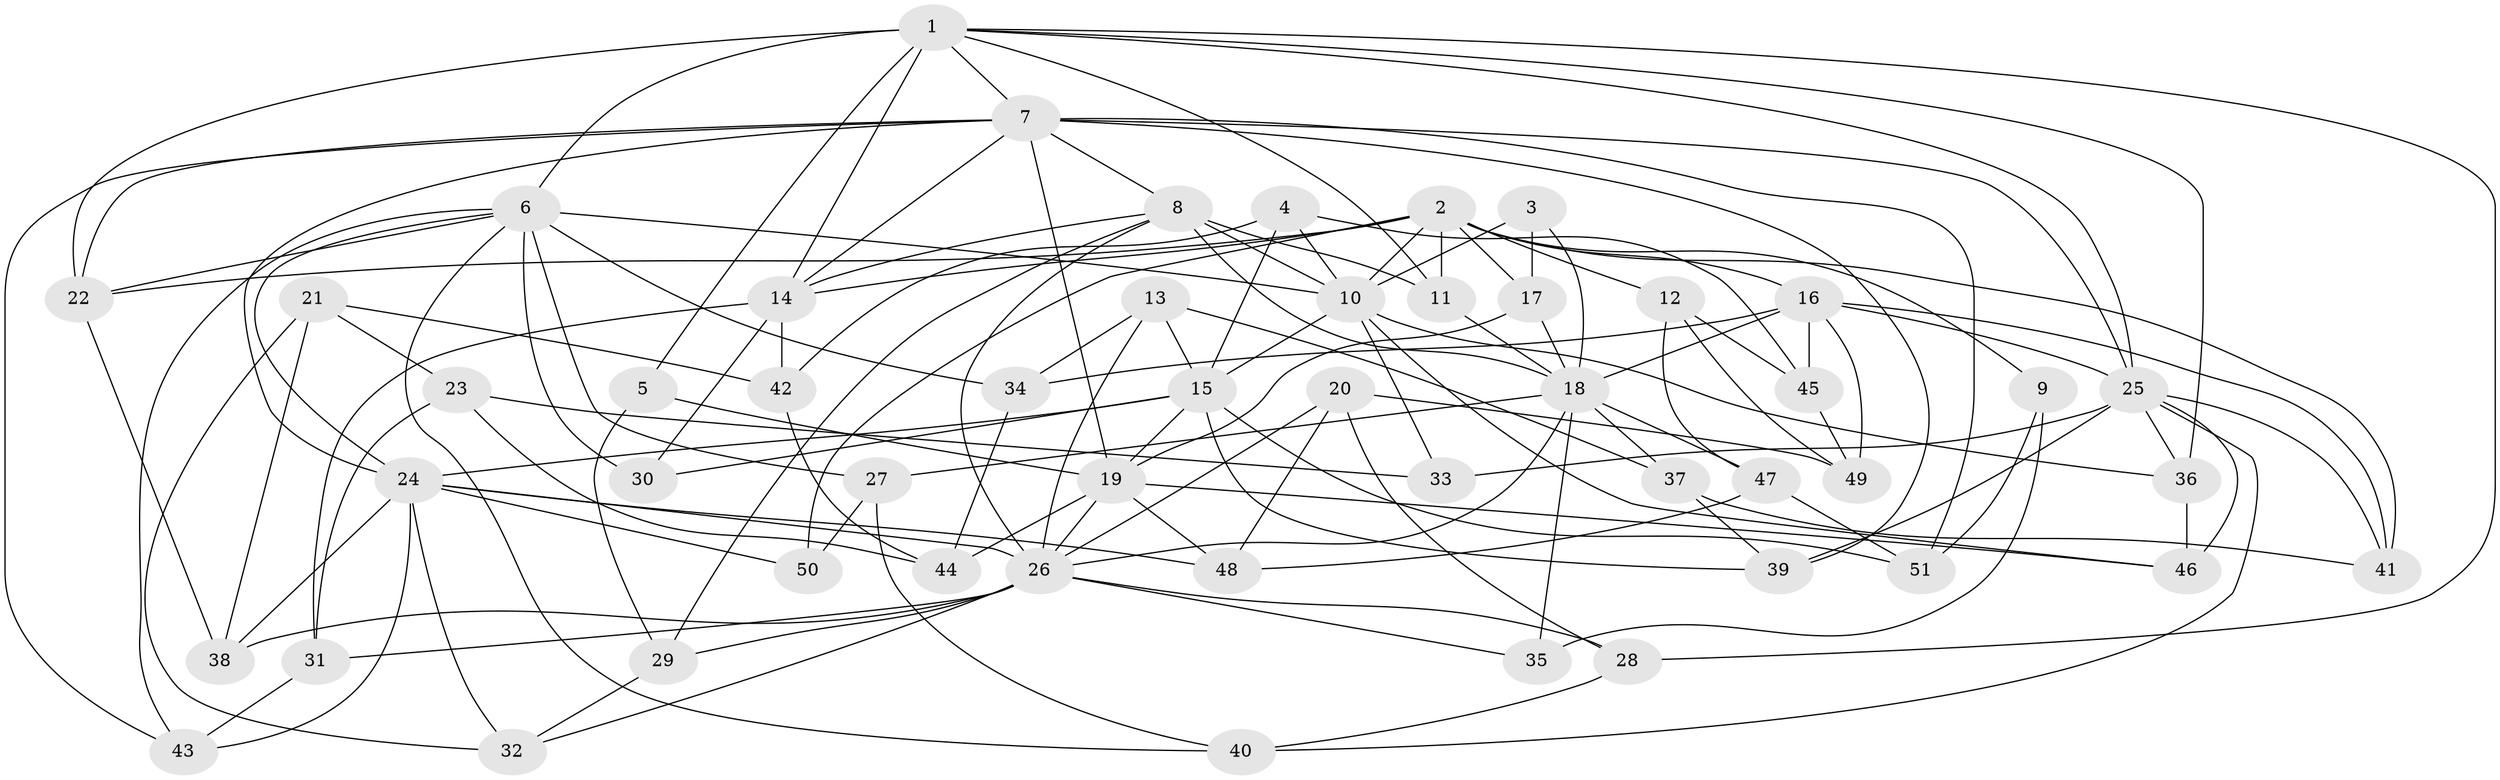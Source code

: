 // original degree distribution, {4: 1.0}
// Generated by graph-tools (version 1.1) at 2025/38/03/09/25 02:38:14]
// undirected, 51 vertices, 133 edges
graph export_dot {
graph [start="1"]
  node [color=gray90,style=filled];
  1;
  2;
  3;
  4;
  5;
  6;
  7;
  8;
  9;
  10;
  11;
  12;
  13;
  14;
  15;
  16;
  17;
  18;
  19;
  20;
  21;
  22;
  23;
  24;
  25;
  26;
  27;
  28;
  29;
  30;
  31;
  32;
  33;
  34;
  35;
  36;
  37;
  38;
  39;
  40;
  41;
  42;
  43;
  44;
  45;
  46;
  47;
  48;
  49;
  50;
  51;
  1 -- 5 [weight=1.0];
  1 -- 6 [weight=2.0];
  1 -- 7 [weight=1.0];
  1 -- 11 [weight=1.0];
  1 -- 14 [weight=1.0];
  1 -- 22 [weight=1.0];
  1 -- 25 [weight=1.0];
  1 -- 28 [weight=1.0];
  1 -- 36 [weight=1.0];
  2 -- 9 [weight=2.0];
  2 -- 10 [weight=2.0];
  2 -- 11 [weight=1.0];
  2 -- 12 [weight=1.0];
  2 -- 14 [weight=1.0];
  2 -- 16 [weight=1.0];
  2 -- 17 [weight=1.0];
  2 -- 22 [weight=1.0];
  2 -- 41 [weight=1.0];
  2 -- 50 [weight=1.0];
  3 -- 10 [weight=2.0];
  3 -- 17 [weight=1.0];
  3 -- 18 [weight=1.0];
  4 -- 10 [weight=1.0];
  4 -- 15 [weight=1.0];
  4 -- 42 [weight=1.0];
  4 -- 45 [weight=1.0];
  5 -- 19 [weight=2.0];
  5 -- 29 [weight=1.0];
  6 -- 10 [weight=1.0];
  6 -- 22 [weight=2.0];
  6 -- 24 [weight=1.0];
  6 -- 27 [weight=1.0];
  6 -- 30 [weight=2.0];
  6 -- 34 [weight=1.0];
  6 -- 40 [weight=1.0];
  6 -- 43 [weight=1.0];
  7 -- 8 [weight=1.0];
  7 -- 14 [weight=2.0];
  7 -- 19 [weight=2.0];
  7 -- 22 [weight=1.0];
  7 -- 24 [weight=1.0];
  7 -- 25 [weight=1.0];
  7 -- 39 [weight=1.0];
  7 -- 43 [weight=1.0];
  7 -- 51 [weight=1.0];
  8 -- 10 [weight=1.0];
  8 -- 11 [weight=1.0];
  8 -- 14 [weight=1.0];
  8 -- 18 [weight=2.0];
  8 -- 26 [weight=1.0];
  8 -- 29 [weight=1.0];
  9 -- 35 [weight=1.0];
  9 -- 51 [weight=1.0];
  10 -- 15 [weight=1.0];
  10 -- 33 [weight=2.0];
  10 -- 36 [weight=1.0];
  10 -- 46 [weight=1.0];
  11 -- 18 [weight=1.0];
  12 -- 45 [weight=1.0];
  12 -- 47 [weight=1.0];
  12 -- 49 [weight=1.0];
  13 -- 15 [weight=1.0];
  13 -- 26 [weight=1.0];
  13 -- 34 [weight=1.0];
  13 -- 37 [weight=1.0];
  14 -- 30 [weight=1.0];
  14 -- 31 [weight=1.0];
  14 -- 42 [weight=1.0];
  15 -- 19 [weight=1.0];
  15 -- 24 [weight=1.0];
  15 -- 30 [weight=1.0];
  15 -- 39 [weight=1.0];
  15 -- 51 [weight=1.0];
  16 -- 18 [weight=1.0];
  16 -- 25 [weight=2.0];
  16 -- 34 [weight=1.0];
  16 -- 41 [weight=1.0];
  16 -- 45 [weight=1.0];
  16 -- 49 [weight=1.0];
  17 -- 18 [weight=1.0];
  17 -- 19 [weight=1.0];
  18 -- 26 [weight=1.0];
  18 -- 27 [weight=1.0];
  18 -- 35 [weight=2.0];
  18 -- 37 [weight=1.0];
  18 -- 47 [weight=1.0];
  19 -- 26 [weight=1.0];
  19 -- 44 [weight=1.0];
  19 -- 46 [weight=1.0];
  19 -- 48 [weight=1.0];
  20 -- 26 [weight=1.0];
  20 -- 28 [weight=1.0];
  20 -- 48 [weight=1.0];
  20 -- 49 [weight=1.0];
  21 -- 23 [weight=1.0];
  21 -- 32 [weight=1.0];
  21 -- 38 [weight=1.0];
  21 -- 42 [weight=1.0];
  22 -- 38 [weight=1.0];
  23 -- 31 [weight=1.0];
  23 -- 33 [weight=1.0];
  23 -- 44 [weight=1.0];
  24 -- 26 [weight=1.0];
  24 -- 32 [weight=1.0];
  24 -- 38 [weight=1.0];
  24 -- 43 [weight=1.0];
  24 -- 48 [weight=1.0];
  24 -- 50 [weight=2.0];
  25 -- 33 [weight=1.0];
  25 -- 36 [weight=1.0];
  25 -- 39 [weight=1.0];
  25 -- 40 [weight=1.0];
  25 -- 41 [weight=1.0];
  25 -- 46 [weight=1.0];
  26 -- 28 [weight=1.0];
  26 -- 29 [weight=1.0];
  26 -- 31 [weight=1.0];
  26 -- 32 [weight=1.0];
  26 -- 35 [weight=1.0];
  26 -- 38 [weight=1.0];
  27 -- 40 [weight=1.0];
  27 -- 50 [weight=1.0];
  28 -- 40 [weight=1.0];
  29 -- 32 [weight=1.0];
  31 -- 43 [weight=1.0];
  34 -- 44 [weight=1.0];
  36 -- 46 [weight=1.0];
  37 -- 39 [weight=1.0];
  37 -- 41 [weight=1.0];
  42 -- 44 [weight=1.0];
  45 -- 49 [weight=1.0];
  47 -- 48 [weight=1.0];
  47 -- 51 [weight=1.0];
}
